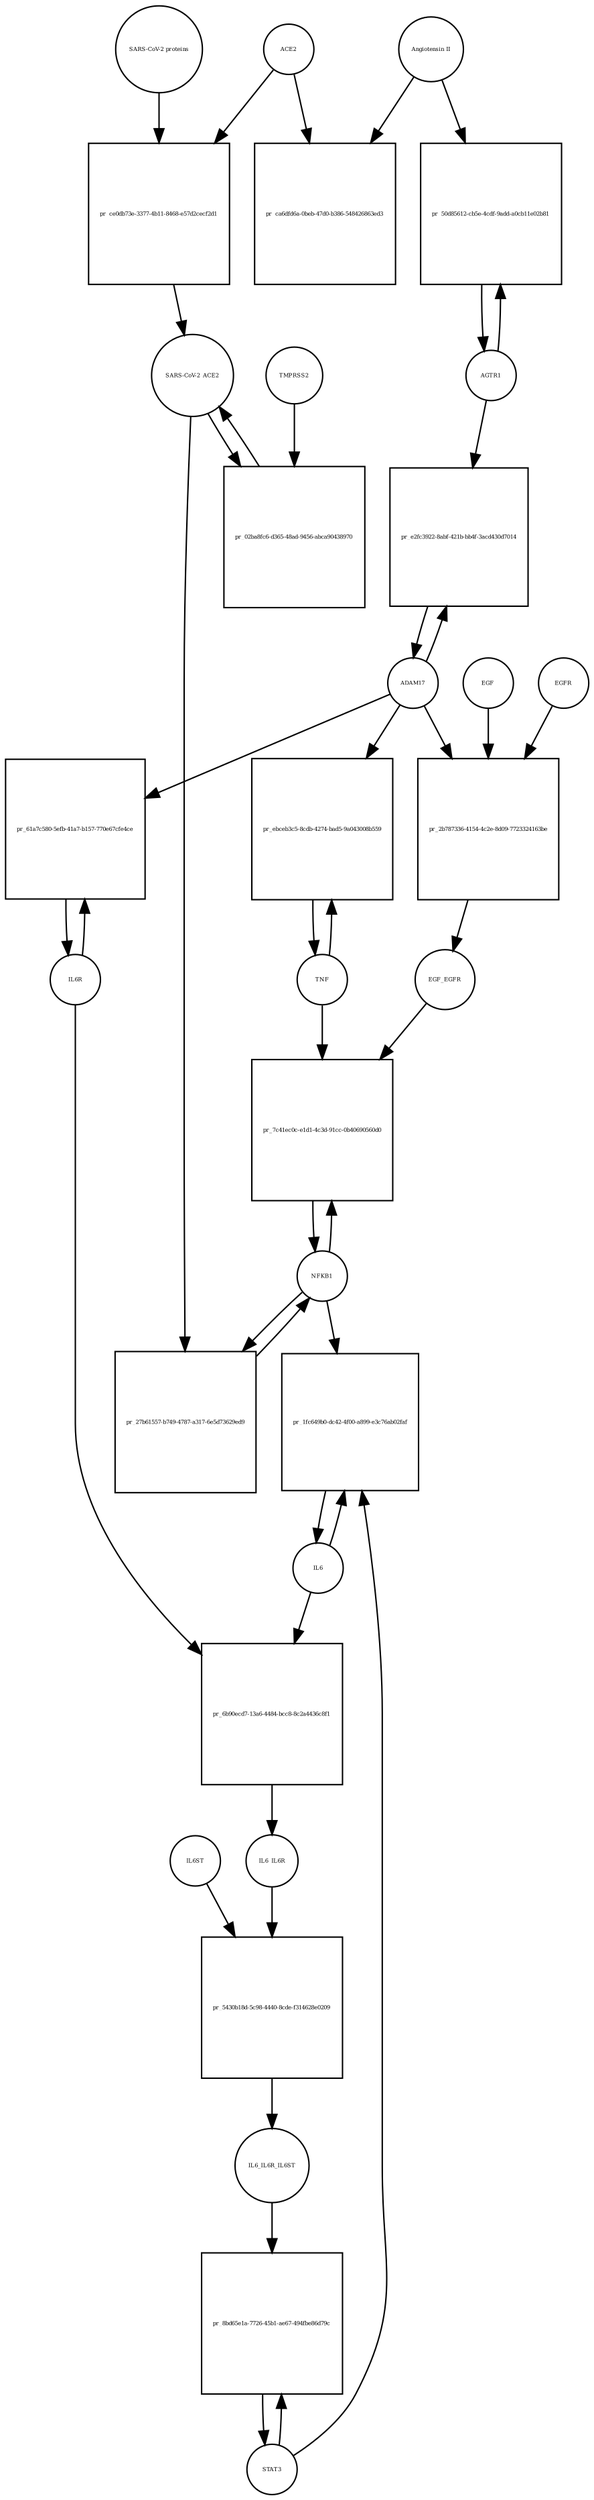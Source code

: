 strict digraph  {
"Angiotensin II" [annotation="", bipartite=0, cls="simple chemical", fontsize=4, label="Angiotensin II", shape=circle];
"pr_ca6dfd6a-0beb-47d0-b386-548426863ed3" [annotation="", bipartite=1, cls=process, fontsize=4, label="pr_ca6dfd6a-0beb-47d0-b386-548426863ed3", shape=square];
ACE2 [annotation="", bipartite=0, cls=macromolecule, fontsize=4, label=ACE2, shape=circle];
"pr_ce0db73e-3377-4b11-8468-e57d2cecf2d1" [annotation="", bipartite=1, cls=process, fontsize=4, label="pr_ce0db73e-3377-4b11-8468-e57d2cecf2d1", shape=square];
"SARS-CoV-2_ACE2" [annotation="", bipartite=0, cls=complex, fontsize=4, label="SARS-CoV-2_ACE2", shape=circle];
"SARS-CoV-2 proteins" [annotation="", bipartite=0, cls=macromolecule, fontsize=4, label="SARS-CoV-2 proteins", shape=circle];
"pr_02ba8fc6-d365-48ad-9456-abca90438970" [annotation="", bipartite=1, cls=process, fontsize=4, label="pr_02ba8fc6-d365-48ad-9456-abca90438970", shape=square];
TMPRSS2 [annotation="", bipartite=0, cls=macromolecule, fontsize=4, label=TMPRSS2, shape=circle];
NFKB1 [annotation="", bipartite=0, cls=macromolecule, fontsize=4, label=NFKB1, shape=circle];
"pr_27b61557-b749-4787-a317-6e5d73629ed9" [annotation="", bipartite=1, cls=process, fontsize=4, label="pr_27b61557-b749-4787-a317-6e5d73629ed9", shape=square];
"pr_7c41ec0c-e1d1-4c3d-91cc-0b40690560d0" [annotation="", bipartite=1, cls=process, fontsize=4, label="pr_7c41ec0c-e1d1-4c3d-91cc-0b40690560d0", shape=square];
EGF_EGFR [annotation="", bipartite=0, cls=complex, fontsize=4, label=EGF_EGFR, shape=circle];
TNF [annotation="", bipartite=0, cls=macromolecule, fontsize=4, label=TNF, shape=circle];
AGTR1 [annotation="", bipartite=0, cls=macromolecule, fontsize=4, label=AGTR1, shape=circle];
"pr_50d85612-cb5e-4cdf-9add-a0cb11e02b81" [annotation="", bipartite=1, cls=process, fontsize=4, label="pr_50d85612-cb5e-4cdf-9add-a0cb11e02b81", shape=square];
ADAM17 [annotation="", bipartite=0, cls=macromolecule, fontsize=4, label=ADAM17, shape=circle];
"pr_e2fc3922-8abf-421b-bb4f-3acd430d7014" [annotation="", bipartite=1, cls=process, fontsize=4, label="pr_e2fc3922-8abf-421b-bb4f-3acd430d7014", shape=square];
IL6R [annotation="", bipartite=0, cls=macromolecule, fontsize=4, label=IL6R, shape=circle];
"pr_61a7c580-5efb-41a7-b157-770e67cfe4ce" [annotation="", bipartite=1, cls=process, fontsize=4, label="pr_61a7c580-5efb-41a7-b157-770e67cfe4ce", shape=square];
EGFR [annotation="", bipartite=0, cls=macromolecule, fontsize=4, label=EGFR, shape=circle];
"pr_2b787336-4154-4c2e-8d09-7723324163be" [annotation="", bipartite=1, cls=process, fontsize=4, label="pr_2b787336-4154-4c2e-8d09-7723324163be", shape=square];
EGF [annotation="", bipartite=0, cls=macromolecule, fontsize=4, label=EGF, shape=circle];
"pr_ebceb3c5-8cdb-4274-bad5-9a043008b559" [annotation="", bipartite=1, cls=process, fontsize=4, label="pr_ebceb3c5-8cdb-4274-bad5-9a043008b559", shape=square];
"pr_6b90ecd7-13a6-4484-bcc8-8c2a4436c8f1" [annotation="", bipartite=1, cls=process, fontsize=4, label="pr_6b90ecd7-13a6-4484-bcc8-8c2a4436c8f1", shape=square];
IL6_IL6R [annotation="", bipartite=0, cls=complex, fontsize=4, label=IL6_IL6R, shape=circle];
IL6 [annotation="", bipartite=0, cls=macromolecule, fontsize=4, label=IL6, shape=circle];
"pr_5430b18d-5c98-4440-8cde-f314628e0209" [annotation="", bipartite=1, cls=process, fontsize=4, label="pr_5430b18d-5c98-4440-8cde-f314628e0209", shape=square];
IL6_IL6R_IL6ST [annotation="", bipartite=0, cls=complex, fontsize=4, label=IL6_IL6R_IL6ST, shape=circle];
IL6ST [annotation="", bipartite=0, cls=macromolecule, fontsize=4, label=IL6ST, shape=circle];
STAT3 [annotation="", bipartite=0, cls=macromolecule, fontsize=4, label=STAT3, shape=circle];
"pr_8bd65e1a-7726-45b1-ae67-494fbe86d79c" [annotation="", bipartite=1, cls=process, fontsize=4, label="pr_8bd65e1a-7726-45b1-ae67-494fbe86d79c", shape=square];
"pr_1fc649b0-dc42-4f00-a899-e3c76ab02faf" [annotation="", bipartite=1, cls=process, fontsize=4, label="pr_1fc649b0-dc42-4f00-a899-e3c76ab02faf", shape=square];
"Angiotensin II" -> "pr_ca6dfd6a-0beb-47d0-b386-548426863ed3"  [annotation="", interaction_type=consumption];
"Angiotensin II" -> "pr_50d85612-cb5e-4cdf-9add-a0cb11e02b81"  [annotation="", interaction_type=catalysis];
ACE2 -> "pr_ca6dfd6a-0beb-47d0-b386-548426863ed3"  [annotation="", interaction_type=catalysis];
ACE2 -> "pr_ce0db73e-3377-4b11-8468-e57d2cecf2d1"  [annotation="", interaction_type=consumption];
"pr_ce0db73e-3377-4b11-8468-e57d2cecf2d1" -> "SARS-CoV-2_ACE2"  [annotation="", interaction_type=production];
"SARS-CoV-2_ACE2" -> "pr_02ba8fc6-d365-48ad-9456-abca90438970"  [annotation="", interaction_type=consumption];
"SARS-CoV-2_ACE2" -> "pr_27b61557-b749-4787-a317-6e5d73629ed9"  [annotation="", interaction_type=stimulation];
"SARS-CoV-2 proteins" -> "pr_ce0db73e-3377-4b11-8468-e57d2cecf2d1"  [annotation="", interaction_type=consumption];
"pr_02ba8fc6-d365-48ad-9456-abca90438970" -> "SARS-CoV-2_ACE2"  [annotation="", interaction_type=production];
TMPRSS2 -> "pr_02ba8fc6-d365-48ad-9456-abca90438970"  [annotation="", interaction_type=consumption];
NFKB1 -> "pr_27b61557-b749-4787-a317-6e5d73629ed9"  [annotation="", interaction_type=consumption];
NFKB1 -> "pr_7c41ec0c-e1d1-4c3d-91cc-0b40690560d0"  [annotation="", interaction_type=consumption];
NFKB1 -> "pr_1fc649b0-dc42-4f00-a899-e3c76ab02faf"  [annotation="", interaction_type=stimulation];
"pr_27b61557-b749-4787-a317-6e5d73629ed9" -> NFKB1  [annotation="", interaction_type=production];
"pr_7c41ec0c-e1d1-4c3d-91cc-0b40690560d0" -> NFKB1  [annotation="", interaction_type=production];
EGF_EGFR -> "pr_7c41ec0c-e1d1-4c3d-91cc-0b40690560d0"  [annotation="", interaction_type=stimulation];
TNF -> "pr_7c41ec0c-e1d1-4c3d-91cc-0b40690560d0"  [annotation="", interaction_type=stimulation];
TNF -> "pr_ebceb3c5-8cdb-4274-bad5-9a043008b559"  [annotation="", interaction_type=consumption];
AGTR1 -> "pr_50d85612-cb5e-4cdf-9add-a0cb11e02b81"  [annotation="", interaction_type=consumption];
AGTR1 -> "pr_e2fc3922-8abf-421b-bb4f-3acd430d7014"  [annotation="", interaction_type=catalysis];
"pr_50d85612-cb5e-4cdf-9add-a0cb11e02b81" -> AGTR1  [annotation="", interaction_type=production];
ADAM17 -> "pr_e2fc3922-8abf-421b-bb4f-3acd430d7014"  [annotation="", interaction_type=consumption];
ADAM17 -> "pr_61a7c580-5efb-41a7-b157-770e67cfe4ce"  [annotation="", interaction_type=catalysis];
ADAM17 -> "pr_2b787336-4154-4c2e-8d09-7723324163be"  [annotation="", interaction_type=stimulation];
ADAM17 -> "pr_ebceb3c5-8cdb-4274-bad5-9a043008b559"  [annotation="", interaction_type=catalysis];
"pr_e2fc3922-8abf-421b-bb4f-3acd430d7014" -> ADAM17  [annotation="", interaction_type=production];
IL6R -> "pr_61a7c580-5efb-41a7-b157-770e67cfe4ce"  [annotation="", interaction_type=consumption];
IL6R -> "pr_6b90ecd7-13a6-4484-bcc8-8c2a4436c8f1"  [annotation="", interaction_type=consumption];
"pr_61a7c580-5efb-41a7-b157-770e67cfe4ce" -> IL6R  [annotation="", interaction_type=production];
EGFR -> "pr_2b787336-4154-4c2e-8d09-7723324163be"  [annotation="", interaction_type=consumption];
"pr_2b787336-4154-4c2e-8d09-7723324163be" -> EGF_EGFR  [annotation="", interaction_type=production];
EGF -> "pr_2b787336-4154-4c2e-8d09-7723324163be"  [annotation="", interaction_type=consumption];
"pr_ebceb3c5-8cdb-4274-bad5-9a043008b559" -> TNF  [annotation="", interaction_type=production];
"pr_6b90ecd7-13a6-4484-bcc8-8c2a4436c8f1" -> IL6_IL6R  [annotation="", interaction_type=production];
IL6_IL6R -> "pr_5430b18d-5c98-4440-8cde-f314628e0209"  [annotation="", interaction_type=consumption];
IL6 -> "pr_6b90ecd7-13a6-4484-bcc8-8c2a4436c8f1"  [annotation="", interaction_type=consumption];
IL6 -> "pr_1fc649b0-dc42-4f00-a899-e3c76ab02faf"  [annotation="", interaction_type=consumption];
"pr_5430b18d-5c98-4440-8cde-f314628e0209" -> IL6_IL6R_IL6ST  [annotation="", interaction_type=production];
IL6_IL6R_IL6ST -> "pr_8bd65e1a-7726-45b1-ae67-494fbe86d79c"  [annotation="", interaction_type=catalysis];
IL6ST -> "pr_5430b18d-5c98-4440-8cde-f314628e0209"  [annotation="", interaction_type=consumption];
STAT3 -> "pr_8bd65e1a-7726-45b1-ae67-494fbe86d79c"  [annotation="", interaction_type=consumption];
STAT3 -> "pr_1fc649b0-dc42-4f00-a899-e3c76ab02faf"  [annotation="", interaction_type=stimulation];
"pr_8bd65e1a-7726-45b1-ae67-494fbe86d79c" -> STAT3  [annotation="", interaction_type=production];
"pr_1fc649b0-dc42-4f00-a899-e3c76ab02faf" -> IL6  [annotation="", interaction_type=production];
}
